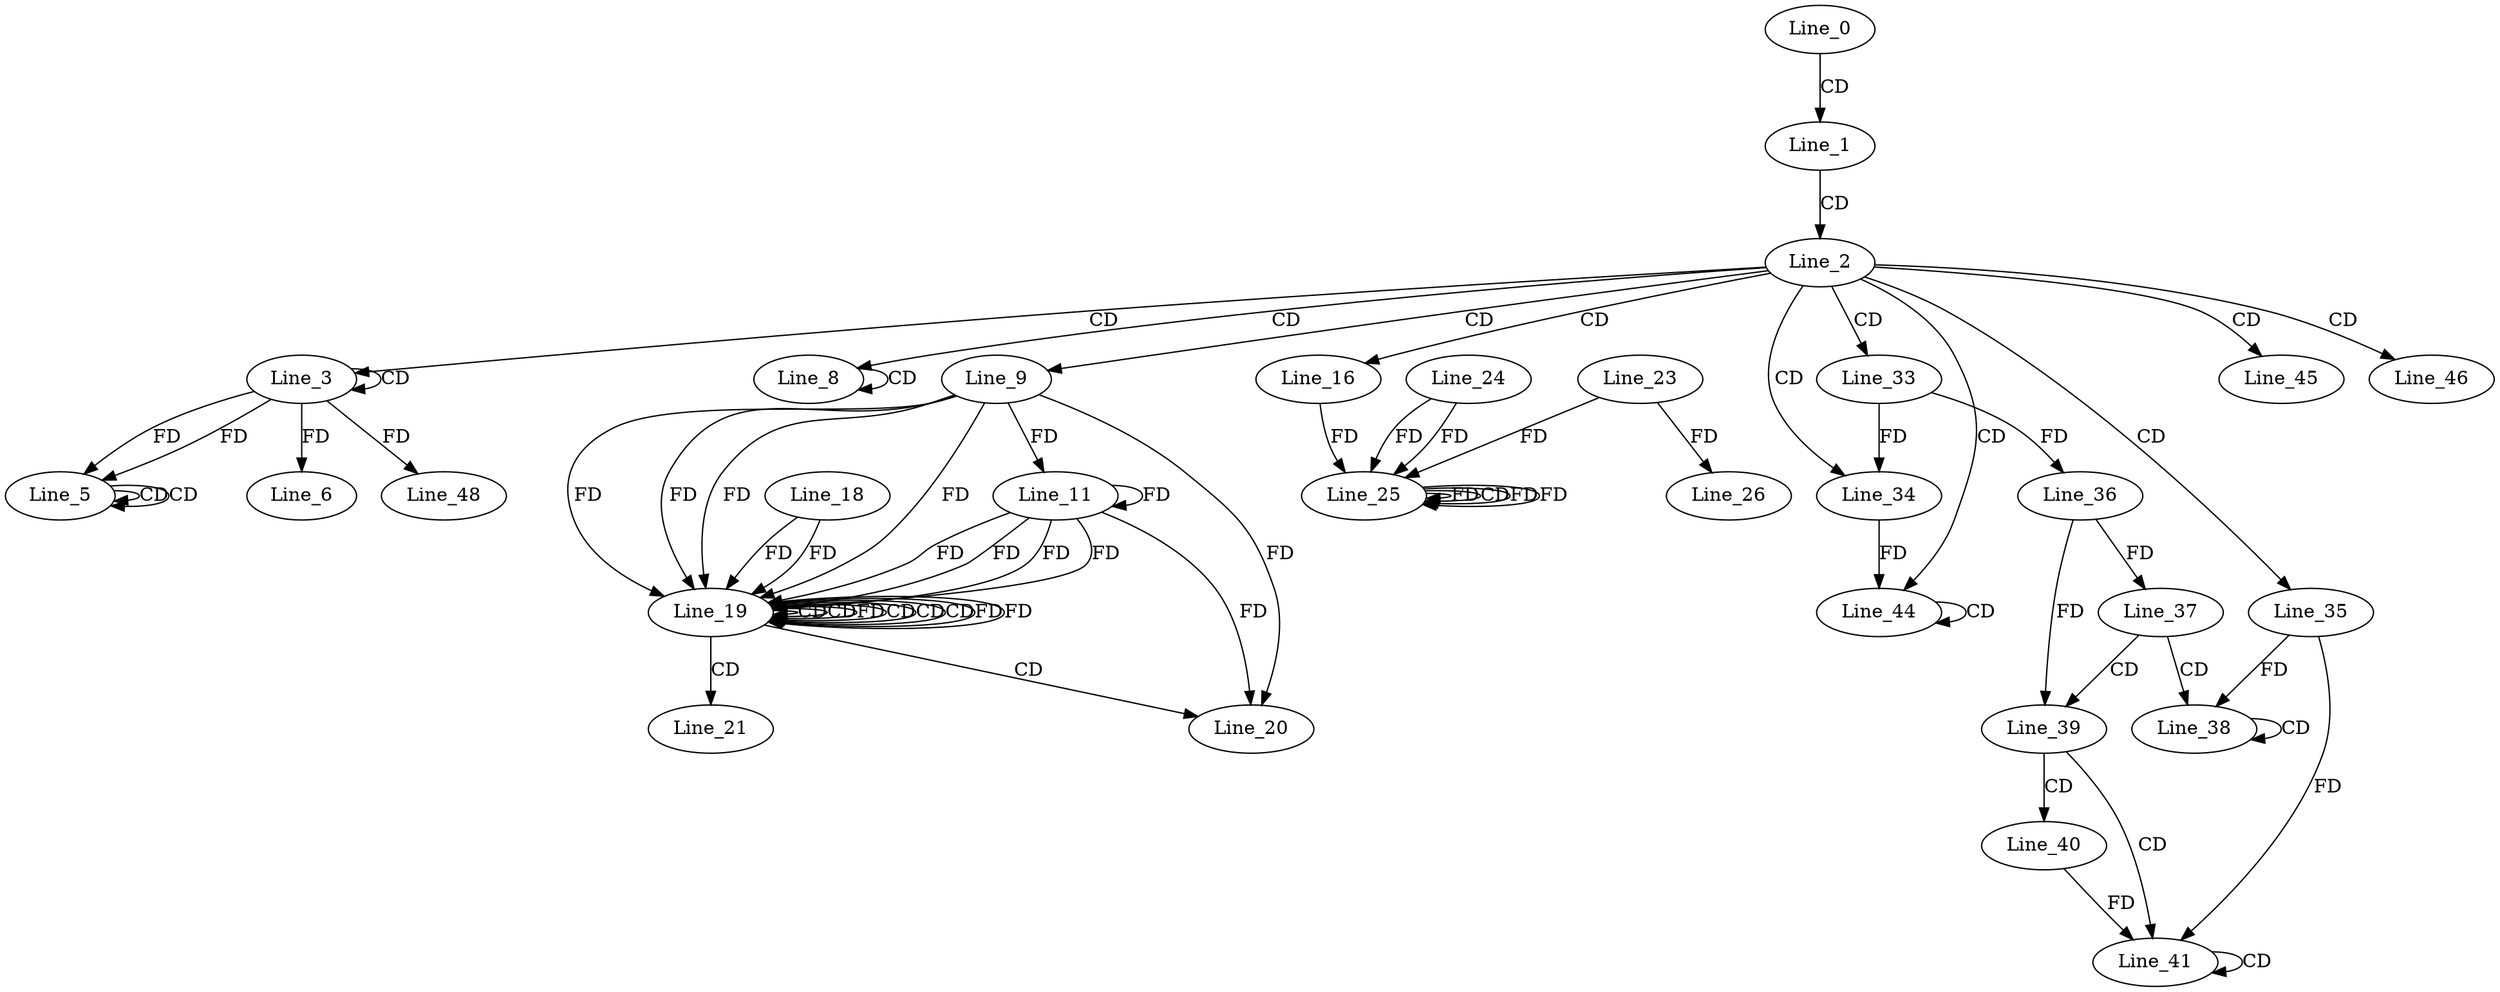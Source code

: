 digraph G {
  Line_0;
  Line_1;
  Line_2;
  Line_3;
  Line_3;
  Line_5;
  Line_5;
  Line_5;
  Line_6;
  Line_8;
  Line_8;
  Line_9;
  Line_11;
  Line_16;
  Line_19;
  Line_19;
  Line_19;
  Line_19;
  Line_18;
  Line_19;
  Line_19;
  Line_19;
  Line_19;
  Line_19;
  Line_19;
  Line_20;
  Line_20;
  Line_21;
  Line_25;
  Line_24;
  Line_25;
  Line_23;
  Line_25;
  Line_25;
  Line_26;
  Line_33;
  Line_34;
  Line_34;
  Line_35;
  Line_36;
  Line_36;
  Line_37;
  Line_37;
  Line_38;
  Line_38;
  Line_38;
  Line_39;
  Line_39;
  Line_40;
  Line_41;
  Line_41;
  Line_41;
  Line_41;
  Line_44;
  Line_44;
  Line_45;
  Line_46;
  Line_48;
  Line_0 -> Line_1 [ label="CD" ];
  Line_1 -> Line_2 [ label="CD" ];
  Line_2 -> Line_3 [ label="CD" ];
  Line_3 -> Line_3 [ label="CD" ];
  Line_3 -> Line_5 [ label="FD" ];
  Line_5 -> Line_5 [ label="CD" ];
  Line_3 -> Line_5 [ label="FD" ];
  Line_5 -> Line_5 [ label="CD" ];
  Line_3 -> Line_6 [ label="FD" ];
  Line_2 -> Line_8 [ label="CD" ];
  Line_8 -> Line_8 [ label="CD" ];
  Line_2 -> Line_9 [ label="CD" ];
  Line_9 -> Line_11 [ label="FD" ];
  Line_11 -> Line_11 [ label="FD" ];
  Line_2 -> Line_16 [ label="CD" ];
  Line_19 -> Line_19 [ label="CD" ];
  Line_9 -> Line_19 [ label="FD" ];
  Line_11 -> Line_19 [ label="FD" ];
  Line_19 -> Line_19 [ label="CD" ];
  Line_18 -> Line_19 [ label="FD" ];
  Line_19 -> Line_19 [ label="FD" ];
  Line_9 -> Line_19 [ label="FD" ];
  Line_11 -> Line_19 [ label="FD" ];
  Line_19 -> Line_19 [ label="CD" ];
  Line_19 -> Line_19 [ label="CD" ];
  Line_9 -> Line_19 [ label="FD" ];
  Line_11 -> Line_19 [ label="FD" ];
  Line_19 -> Line_19 [ label="CD" ];
  Line_18 -> Line_19 [ label="FD" ];
  Line_19 -> Line_19 [ label="FD" ];
  Line_19 -> Line_19 [ label="FD" ];
  Line_9 -> Line_19 [ label="FD" ];
  Line_11 -> Line_19 [ label="FD" ];
  Line_19 -> Line_20 [ label="CD" ];
  Line_9 -> Line_20 [ label="FD" ];
  Line_11 -> Line_20 [ label="FD" ];
  Line_19 -> Line_21 [ label="CD" ];
  Line_25 -> Line_25 [ label="FD" ];
  Line_24 -> Line_25 [ label="FD" ];
  Line_23 -> Line_25 [ label="FD" ];
  Line_25 -> Line_25 [ label="CD" ];
  Line_25 -> Line_25 [ label="FD" ];
  Line_16 -> Line_25 [ label="FD" ];
  Line_25 -> Line_25 [ label="FD" ];
  Line_24 -> Line_25 [ label="FD" ];
  Line_23 -> Line_26 [ label="FD" ];
  Line_2 -> Line_33 [ label="CD" ];
  Line_2 -> Line_34 [ label="CD" ];
  Line_33 -> Line_34 [ label="FD" ];
  Line_2 -> Line_35 [ label="CD" ];
  Line_33 -> Line_36 [ label="FD" ];
  Line_36 -> Line_37 [ label="FD" ];
  Line_37 -> Line_38 [ label="CD" ];
  Line_35 -> Line_38 [ label="FD" ];
  Line_38 -> Line_38 [ label="CD" ];
  Line_37 -> Line_39 [ label="CD" ];
  Line_36 -> Line_39 [ label="FD" ];
  Line_39 -> Line_40 [ label="CD" ];
  Line_39 -> Line_41 [ label="CD" ];
  Line_35 -> Line_41 [ label="FD" ];
  Line_41 -> Line_41 [ label="CD" ];
  Line_40 -> Line_41 [ label="FD" ];
  Line_2 -> Line_44 [ label="CD" ];
  Line_44 -> Line_44 [ label="CD" ];
  Line_34 -> Line_44 [ label="FD" ];
  Line_2 -> Line_45 [ label="CD" ];
  Line_2 -> Line_46 [ label="CD" ];
  Line_3 -> Line_48 [ label="FD" ];
}
